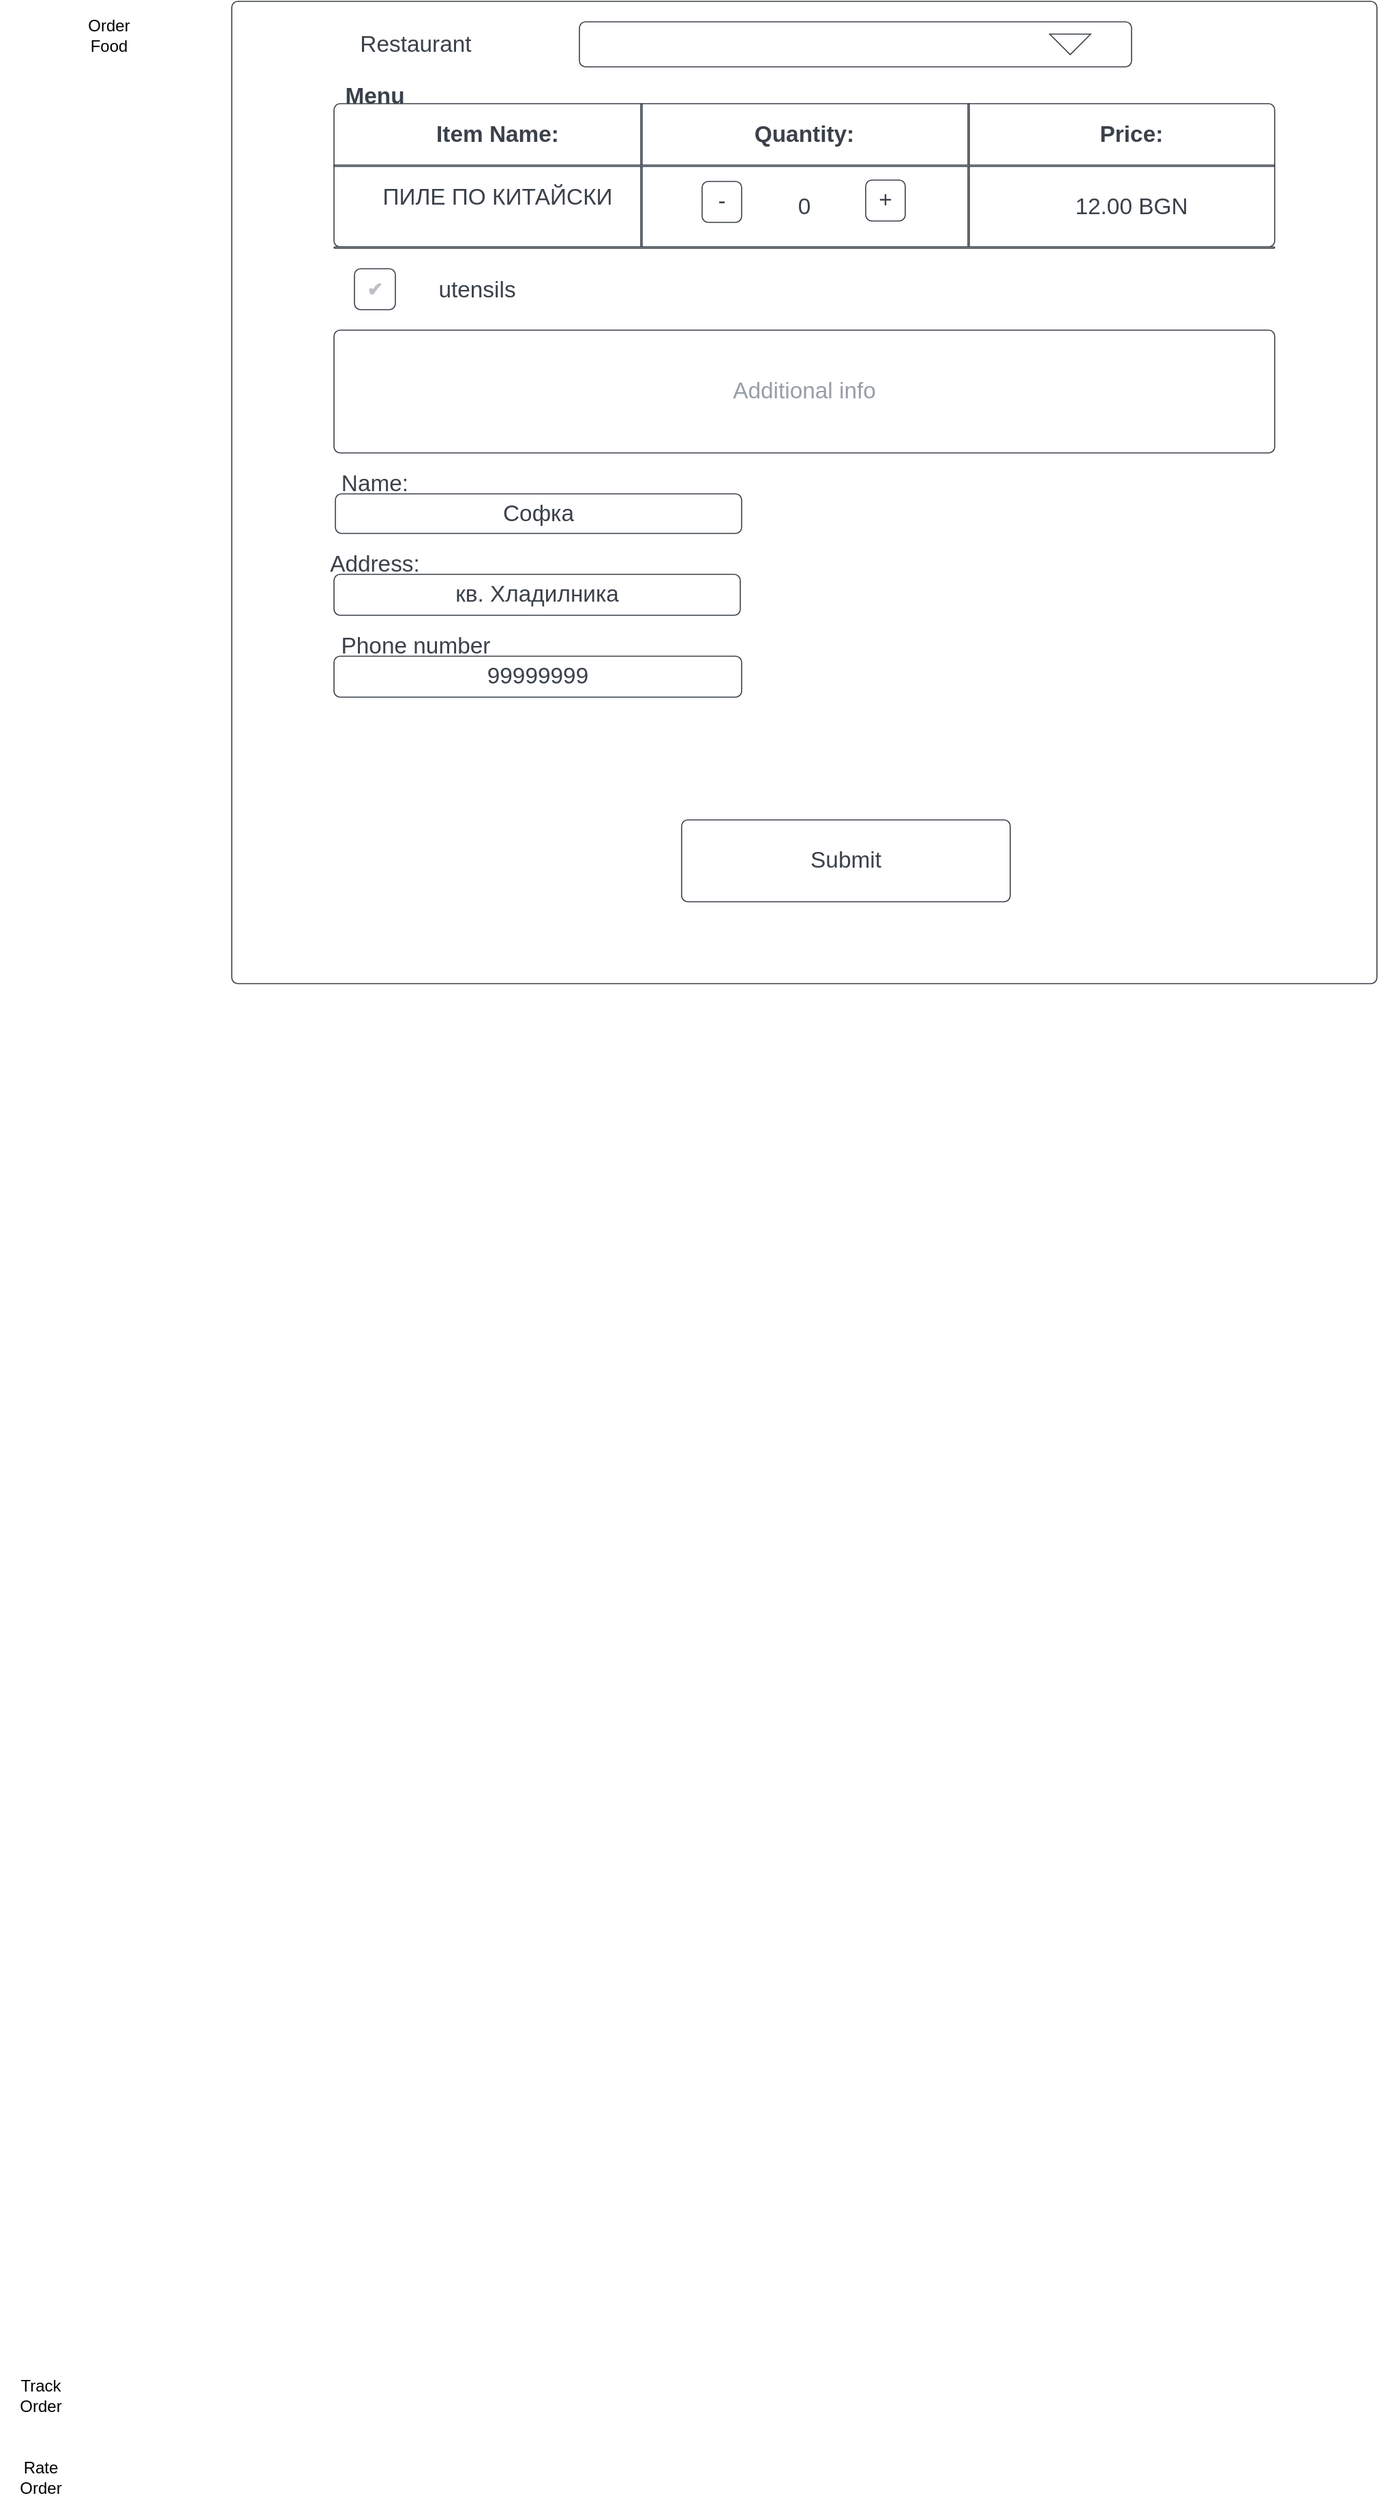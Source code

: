 <mxfile version="20.1.1" type="github" pages="7">
  <diagram id="zvgnfmTb5LMVVaqTquSj" name="UI (Order management)">
    <mxGraphModel dx="1425" dy="1554" grid="1" gridSize="10" guides="1" tooltips="1" connect="1" arrows="1" fold="1" page="1" pageScale="1" pageWidth="1169" pageHeight="827" math="0" shadow="0">
      <root>
        <mxCell id="0" />
        <mxCell id="1" parent="0" />
        <mxCell id="F8kYF-9vKtXtCblu7gJ0-1" value="Order Food" style="text;html=1;strokeColor=none;fillColor=none;align=center;verticalAlign=middle;whiteSpace=wrap;rounded=0;" vertex="1" parent="1">
          <mxGeometry x="70" y="-660" width="60" height="30" as="geometry" />
        </mxCell>
        <mxCell id="F8kYF-9vKtXtCblu7gJ0-2" value="Track Order&lt;br&gt;" style="text;html=1;strokeColor=none;fillColor=none;align=center;verticalAlign=middle;whiteSpace=wrap;rounded=0;" vertex="1" parent="1">
          <mxGeometry x="20" y="1070" width="60" height="30" as="geometry" />
        </mxCell>
        <mxCell id="F8kYF-9vKtXtCblu7gJ0-3" value="Rate Order" style="text;html=1;strokeColor=none;fillColor=none;align=center;verticalAlign=middle;whiteSpace=wrap;rounded=0;" vertex="1" parent="1">
          <mxGeometry x="20" y="1130" width="60" height="30" as="geometry" />
        </mxCell>
        <UserObject label="" lucidchartObjectId="_ZOylDvqxqyc" id="u0xBRXguA4hAS9RDZ8Lb-1">
          <mxCell style="html=1;overflow=block;blockSpacing=1;whiteSpace=wrap;fontSize=13;spacing=3.8;strokeColor=#3a414a;strokeOpacity=100;rounded=1;absoluteArcSize=1;arcSize=9;strokeWidth=0.8;" vertex="1" parent="1">
            <mxGeometry x="190" y="-670" width="840" height="720" as="geometry" />
          </mxCell>
        </UserObject>
        <UserObject label="Restaurant" lucidchartObjectId="q0OyR_dywtjZ" id="u0xBRXguA4hAS9RDZ8Lb-2">
          <mxCell style="html=1;overflow=block;blockSpacing=1;whiteSpace=wrap;fontSize=16.7;fontColor=#3a414a;spacing=3.8;strokeOpacity=0;fillOpacity=0;rounded=1;absoluteArcSize=1;arcSize=9;fillColor=#ffffff;strokeWidth=0.8;" vertex="1" parent="1">
            <mxGeometry x="235" y="-662" width="180" height="48" as="geometry" />
          </mxCell>
        </UserObject>
        <UserObject label="" lucidchartObjectId="G0OyK0CHKXUM" id="u0xBRXguA4hAS9RDZ8Lb-3">
          <mxCell style="html=1;overflow=block;blockSpacing=1;whiteSpace=wrap;fontSize=13;spacing=3.8;strokeColor=#3a414a;strokeOpacity=100;rounded=1;absoluteArcSize=1;arcSize=9;strokeWidth=0.8;" vertex="1" parent="1">
            <mxGeometry x="445" y="-655" width="405" height="33" as="geometry" />
          </mxCell>
        </UserObject>
        <UserObject label="" lucidchartObjectId="b1Oy6~72fp5y" id="u0xBRXguA4hAS9RDZ8Lb-4">
          <mxCell style="html=1;overflow=block;blockSpacing=1;whiteSpace=wrap;shape=mxgraph.basic.acute_triangle;dx=0.5;anchorPointDirection=0;fontSize=13;spacing=3.8;strokeColor=#3a414a;strokeOpacity=100;rounded=1;absoluteArcSize=1;arcSize=9;rotation=180;strokeWidth=0.8;" vertex="1" parent="1">
            <mxGeometry x="790" y="-646" width="30" height="15" as="geometry" />
          </mxCell>
        </UserObject>
        <UserObject label="" lucidchartObjectId="Y2Oyn8aw1Tip" id="u0xBRXguA4hAS9RDZ8Lb-5">
          <mxCell style="html=1;overflow=block;blockSpacing=1;whiteSpace=wrap;fontSize=13;spacing=3.8;strokeColor=#3a414a;strokeOpacity=100;rounded=1;absoluteArcSize=1;arcSize=9;strokeWidth=0.8;" vertex="1" parent="1">
            <mxGeometry x="265" y="-595" width="690" height="105" as="geometry" />
          </mxCell>
        </UserObject>
        <UserObject label="Item Name:" lucidchartObjectId="M3OyF2a66_kw" id="u0xBRXguA4hAS9RDZ8Lb-6">
          <mxCell style="html=1;overflow=block;blockSpacing=1;whiteSpace=wrap;fontSize=16.7;fontColor=#3a414a;fontStyle=1;spacing=3.8;strokeOpacity=0;fillOpacity=0;rounded=1;absoluteArcSize=1;arcSize=9;fillColor=#ffffff;strokeWidth=0.8;" vertex="1" parent="1">
            <mxGeometry x="295" y="-595" width="180" height="45" as="geometry" />
          </mxCell>
        </UserObject>
        <UserObject label="Menu" lucidchartObjectId="B4Oy9A7fqMK3" id="u0xBRXguA4hAS9RDZ8Lb-7">
          <mxCell style="html=1;overflow=block;blockSpacing=1;whiteSpace=wrap;fontSize=16.7;fontColor=#3a414a;fontStyle=1;spacing=3.8;strokeOpacity=0;fillOpacity=0;rounded=1;absoluteArcSize=1;arcSize=9;fillColor=#ffffff;strokeWidth=0.8;" vertex="1" parent="1">
            <mxGeometry x="205" y="-624" width="180" height="48" as="geometry" />
          </mxCell>
        </UserObject>
        <UserObject label="" lucidchartObjectId="X4Oy53EhiBsL" id="u0xBRXguA4hAS9RDZ8Lb-8">
          <mxCell style="html=1;overflow=block;blockSpacing=1;whiteSpace=wrap;fontSize=13;spacing=0;strokeColor=#3a414a;strokeOpacity=100;rounded=1;absoluteArcSize=1;arcSize=9;rotation=-270;strokeWidth=0.8;" vertex="1" parent="1">
            <mxGeometry x="438" y="-543" width="105" height="1" as="geometry" />
          </mxCell>
        </UserObject>
        <UserObject label="" lucidchartObjectId="_4Oy03C.Tc~w" id="u0xBRXguA4hAS9RDZ8Lb-9">
          <mxCell style="html=1;overflow=block;blockSpacing=1;whiteSpace=wrap;fontSize=13;spacing=0;strokeColor=#3a414a;strokeOpacity=100;rounded=1;absoluteArcSize=1;arcSize=9;rotation=-270;strokeWidth=0.8;" vertex="1" parent="1">
            <mxGeometry x="678" y="-543" width="105" height="1" as="geometry" />
          </mxCell>
        </UserObject>
        <UserObject label="" lucidchartObjectId="x5Oype-6s3Bu" id="u0xBRXguA4hAS9RDZ8Lb-10">
          <mxCell style="html=1;overflow=block;blockSpacing=1;whiteSpace=wrap;fontSize=13;spacing=0;strokeColor=#3a414a;strokeOpacity=100;rounded=1;absoluteArcSize=1;arcSize=9;strokeWidth=0.8;" vertex="1" parent="1">
            <mxGeometry x="265" y="-490" width="690" height="1" as="geometry" />
          </mxCell>
        </UserObject>
        <UserObject label="" lucidchartObjectId="A5Oygh2Lz0Eh" id="u0xBRXguA4hAS9RDZ8Lb-11">
          <mxCell style="html=1;overflow=block;blockSpacing=1;whiteSpace=wrap;fontSize=13;spacing=0;strokeColor=#3a414a;strokeOpacity=100;rounded=1;absoluteArcSize=1;arcSize=9;strokeWidth=0.8;" vertex="1" parent="1">
            <mxGeometry x="265" y="-550" width="690" height="1" as="geometry" />
          </mxCell>
        </UserObject>
        <UserObject label="Quantity:" lucidchartObjectId="35Oyz1.ksMP2" id="u0xBRXguA4hAS9RDZ8Lb-12">
          <mxCell style="html=1;overflow=block;blockSpacing=1;whiteSpace=wrap;fontSize=16.7;fontColor=#3a414a;fontStyle=1;spacing=3.8;strokeOpacity=0;fillOpacity=0;rounded=1;absoluteArcSize=1;arcSize=9;fillColor=#ffffff;strokeWidth=0.8;" vertex="1" parent="1">
            <mxGeometry x="520" y="-596" width="180" height="48" as="geometry" />
          </mxCell>
        </UserObject>
        <UserObject label="Price:" lucidchartObjectId="u6OyMuB3Wp~f" id="u0xBRXguA4hAS9RDZ8Lb-13">
          <mxCell style="html=1;overflow=block;blockSpacing=1;whiteSpace=wrap;fontSize=16.7;fontColor=#3a414a;fontStyle=1;spacing=3.8;strokeOpacity=0;fillOpacity=0;rounded=1;absoluteArcSize=1;arcSize=9;fillColor=#ffffff;strokeWidth=0.8;" vertex="1" parent="1">
            <mxGeometry x="760" y="-595" width="180" height="45" as="geometry" />
          </mxCell>
        </UserObject>
        <UserObject label="Additional info" lucidchartObjectId="Y6OyMl_BA7kx" id="u0xBRXguA4hAS9RDZ8Lb-14">
          <mxCell style="html=1;overflow=block;blockSpacing=1;whiteSpace=wrap;fontSize=16.7;fontColor=#979ea8;spacing=3.8;strokeColor=#3a414a;strokeOpacity=100;rounded=1;absoluteArcSize=1;arcSize=9;strokeWidth=0.8;" vertex="1" parent="1">
            <mxGeometry x="265" y="-429" width="690" height="90" as="geometry" />
          </mxCell>
        </UserObject>
        <UserObject label="ПИЛЕ ПО КИТАЙСКИ" lucidchartObjectId="X7OyfeCnV6ZV" id="u0xBRXguA4hAS9RDZ8Lb-15">
          <mxCell style="html=1;overflow=block;blockSpacing=1;whiteSpace=wrap;fontSize=16.7;fontColor=#3a414a;spacing=3.8;strokeOpacity=0;fillOpacity=0;rounded=1;absoluteArcSize=1;arcSize=9;fillColor=#ffffff;strokeWidth=0.8;" vertex="1" parent="1">
            <mxGeometry x="295" y="-550" width="180" height="48" as="geometry" />
          </mxCell>
        </UserObject>
        <UserObject label="0" lucidchartObjectId="s8Oym_~jHhzL" id="u0xBRXguA4hAS9RDZ8Lb-16">
          <mxCell style="html=1;overflow=block;blockSpacing=1;whiteSpace=wrap;fontSize=16.7;fontColor=#3a414a;spacing=3.8;strokeOpacity=0;fillOpacity=0;rounded=1;absoluteArcSize=1;arcSize=9;fillColor=#ffffff;strokeWidth=0.8;" vertex="1" parent="1">
            <mxGeometry x="520" y="-542" width="180" height="45" as="geometry" />
          </mxCell>
        </UserObject>
        <UserObject label="+" lucidchartObjectId="Z8OyrnX5fzPc" id="u0xBRXguA4hAS9RDZ8Lb-17">
          <mxCell style="html=1;overflow=block;blockSpacing=1;whiteSpace=wrap;fontSize=16.7;fontColor=#3a414a;spacing=3.8;strokeColor=#3a414a;strokeOpacity=100;rounded=1;absoluteArcSize=1;arcSize=9;strokeWidth=0.8;" vertex="1" parent="1">
            <mxGeometry x="655" y="-539" width="29" height="30" as="geometry" />
          </mxCell>
        </UserObject>
        <UserObject label="-" lucidchartObjectId="c9OyHii4D.KT" id="u0xBRXguA4hAS9RDZ8Lb-18">
          <mxCell style="html=1;overflow=block;blockSpacing=1;whiteSpace=wrap;fontSize=16.7;fontColor=#3a414a;spacing=3.8;strokeColor=#3a414a;strokeOpacity=100;rounded=1;absoluteArcSize=1;arcSize=9;strokeWidth=0.8;" vertex="1" parent="1">
            <mxGeometry x="535" y="-538" width="29" height="30" as="geometry" />
          </mxCell>
        </UserObject>
        <UserObject label="12.00 BGN" lucidchartObjectId="Q9OywEtHYbMA" id="u0xBRXguA4hAS9RDZ8Lb-19">
          <mxCell style="html=1;overflow=block;blockSpacing=1;whiteSpace=wrap;fontSize=16.7;fontColor=#3a414a;spacing=3.8;strokeOpacity=0;fillOpacity=0;rounded=1;absoluteArcSize=1;arcSize=9;fillColor=#ffffff;strokeWidth=0.8;" vertex="1" parent="1">
            <mxGeometry x="760" y="-542" width="180" height="45" as="geometry" />
          </mxCell>
        </UserObject>
        <UserObject label="Софка" lucidchartObjectId="h-OyLRWBvrP." id="u0xBRXguA4hAS9RDZ8Lb-20">
          <mxCell style="html=1;overflow=block;blockSpacing=1;whiteSpace=wrap;fontSize=16.7;fontColor=#3a414a;spacing=3.8;strokeColor=#3a414a;strokeOpacity=100;rounded=1;absoluteArcSize=1;arcSize=9;strokeWidth=0.8;" vertex="1" parent="1">
            <mxGeometry x="266" y="-309" width="298" height="29" as="geometry" />
          </mxCell>
        </UserObject>
        <UserObject label="кв. Хладилника" lucidchartObjectId="D-OyknMazRWd" id="u0xBRXguA4hAS9RDZ8Lb-21">
          <mxCell style="html=1;overflow=block;blockSpacing=1;whiteSpace=wrap;fontSize=16.7;fontColor=#3a414a;spacing=3.8;strokeColor=#3a414a;strokeOpacity=100;rounded=1;absoluteArcSize=1;arcSize=9;strokeWidth=0.8;" vertex="1" parent="1">
            <mxGeometry x="265" y="-250" width="298" height="30" as="geometry" />
          </mxCell>
        </UserObject>
        <UserObject label="✔" lucidchartObjectId="Z-Oyg26vEMs." id="u0xBRXguA4hAS9RDZ8Lb-22">
          <mxCell style="html=1;overflow=block;blockSpacing=1;whiteSpace=wrap;fontSize=14;fontColor=#bdc1c6;fontStyle=1;spacing=3.8;strokeColor=#3a414a;strokeOpacity=100;rounded=1;absoluteArcSize=1;arcSize=9;strokeWidth=0.8;" vertex="1" parent="1">
            <mxGeometry x="280" y="-474" width="30" height="30" as="geometry" />
          </mxCell>
        </UserObject>
        <UserObject label="utensils" lucidchartObjectId="Q_OyuFlSgLMg" id="u0xBRXguA4hAS9RDZ8Lb-23">
          <mxCell style="html=1;overflow=block;blockSpacing=1;whiteSpace=wrap;fontSize=16.7;fontColor=#3a414a;spacing=3.8;strokeOpacity=0;fillOpacity=0;rounded=1;absoluteArcSize=1;arcSize=9;fillColor=#ffffff;strokeWidth=0.8;" vertex="1" parent="1">
            <mxGeometry x="280" y="-482" width="180" height="48" as="geometry" />
          </mxCell>
        </UserObject>
        <UserObject label="99999999" lucidchartObjectId="O.Oy4xqPBNkb" id="u0xBRXguA4hAS9RDZ8Lb-24">
          <mxCell style="html=1;overflow=block;blockSpacing=1;whiteSpace=wrap;fontSize=16.7;fontColor=#3a414a;spacing=3.8;strokeColor=#3a414a;strokeOpacity=100;rounded=1;absoluteArcSize=1;arcSize=9;strokeWidth=0.8;" vertex="1" parent="1">
            <mxGeometry x="265" y="-190" width="299" height="30" as="geometry" />
          </mxCell>
        </UserObject>
        <UserObject label="Name:" lucidchartObjectId="c~OyIr~xqes." id="u0xBRXguA4hAS9RDZ8Lb-25">
          <mxCell style="html=1;overflow=block;blockSpacing=1;whiteSpace=wrap;fontSize=16.7;fontColor=#3a414a;spacing=3.8;strokeOpacity=0;fillOpacity=0;rounded=1;absoluteArcSize=1;arcSize=9;fillColor=#ffffff;strokeWidth=0.8;" vertex="1" parent="1">
            <mxGeometry x="205" y="-339" width="180" height="45" as="geometry" />
          </mxCell>
        </UserObject>
        <UserObject label="Address:" lucidchartObjectId="z~OyqjuGFO5-" id="u0xBRXguA4hAS9RDZ8Lb-26">
          <mxCell style="html=1;overflow=block;blockSpacing=1;whiteSpace=wrap;fontSize=16.7;fontColor=#3a414a;spacing=3.8;strokeOpacity=0;fillOpacity=0;rounded=1;absoluteArcSize=1;arcSize=9;fillColor=#ffffff;strokeWidth=0.8;" vertex="1" parent="1">
            <mxGeometry x="205" y="-280" width="180" height="45" as="geometry" />
          </mxCell>
        </UserObject>
        <UserObject label="Phone number" lucidchartObjectId="X~OyIQc8~-J1" id="u0xBRXguA4hAS9RDZ8Lb-27">
          <mxCell style="html=1;overflow=block;blockSpacing=1;whiteSpace=wrap;fontSize=16.7;fontColor=#3a414a;spacing=3.8;strokeOpacity=0;fillOpacity=0;rounded=1;absoluteArcSize=1;arcSize=9;fillColor=#ffffff;strokeWidth=0.8;" vertex="1" parent="1">
            <mxGeometry x="235" y="-220" width="180" height="45" as="geometry" />
          </mxCell>
        </UserObject>
        <UserObject label="Submit" lucidchartObjectId="GaPyHMyOphLl" id="u0xBRXguA4hAS9RDZ8Lb-28">
          <mxCell style="html=1;overflow=block;blockSpacing=1;whiteSpace=wrap;fontSize=16.7;fontColor=#3a414a;spacing=3.8;strokeColor=#3a414a;strokeOpacity=100;rounded=1;absoluteArcSize=1;arcSize=9;strokeWidth=0.8;" vertex="1" parent="1">
            <mxGeometry x="520" y="-70" width="241" height="60" as="geometry" />
          </mxCell>
        </UserObject>
      </root>
    </mxGraphModel>
  </diagram>
  <diagram id="AmAiXFjn46dSHA0xgA7L" name="UI (Courier management)">
    <mxGraphModel dx="1425" dy="727" grid="1" gridSize="10" guides="1" tooltips="1" connect="1" arrows="1" fold="1" page="1" pageScale="1" pageWidth="827" pageHeight="1169" math="0" shadow="0">
      <root>
        <mxCell id="0" />
        <mxCell id="1" parent="0" />
      </root>
    </mxGraphModel>
  </diagram>
  <diagram id="KZSW3kqBtk0ItYC3ufxN" name="UI (Restaurant mangement)">
    <mxGraphModel grid="1" page="1" gridSize="10" guides="1" tooltips="1" connect="1" arrows="1" fold="1" pageScale="1" pageWidth="827" pageHeight="1169" math="0" shadow="0">
      <root>
        <mxCell id="0" />
        <mxCell id="1" parent="0" />
        <mxCell id="7cj2-VViBRGwq5csN723-1" value="" style="endArrow=none;html=1;rounded=0;" edge="1" parent="1">
          <mxGeometry width="50" height="50" relative="1" as="geometry">
            <mxPoint x="400" y="480" as="sourcePoint" />
            <mxPoint x="400" as="targetPoint" />
          </mxGeometry>
        </mxCell>
      </root>
    </mxGraphModel>
  </diagram>
  <diagram id="w2xkRb0xfeO9UaLq-7dp" name="Model (shared)">
    <mxGraphModel dx="1425" dy="727" grid="1" gridSize="10" guides="1" tooltips="1" connect="1" arrows="1" fold="1" page="1" pageScale="1" pageWidth="827" pageHeight="1169" math="0" shadow="0">
      <root>
        <mxCell id="0" />
        <mxCell id="1" parent="0" />
      </root>
    </mxGraphModel>
  </diagram>
  <diagram id="ZzZ6LVq-ztTDesU_OuhQ" name="Model (Order mangement)">
    <mxGraphModel dx="1425" dy="727" grid="1" gridSize="10" guides="1" tooltips="1" connect="1" arrows="1" fold="1" page="1" pageScale="1" pageWidth="827" pageHeight="1169" math="0" shadow="0">
      <root>
        <mxCell id="0" />
        <mxCell id="1" parent="0" />
      </root>
    </mxGraphModel>
  </diagram>
  <diagram id="S2H16VVU1hZGq0ET43JR" name="Model (Courier management)">
    <mxGraphModel dx="1425" dy="727" grid="1" gridSize="10" guides="1" tooltips="1" connect="1" arrows="1" fold="1" page="1" pageScale="1" pageWidth="827" pageHeight="1169" math="0" shadow="0">
      <root>
        <mxCell id="0" />
        <mxCell id="1" parent="0" />
      </root>
    </mxGraphModel>
  </diagram>
  <diagram id="QePiwZ5LADWzH_D8YFNF" name="Model (Restaurant mangement)">
    <mxGraphModel grid="1" page="1" gridSize="10" guides="1" tooltips="1" connect="1" arrows="1" fold="1" pageScale="1" pageWidth="827" pageHeight="1169" math="0" shadow="0">
      <root>
        <mxCell id="0" />
        <mxCell id="1" parent="0" />
      </root>
    </mxGraphModel>
  </diagram>
</mxfile>
